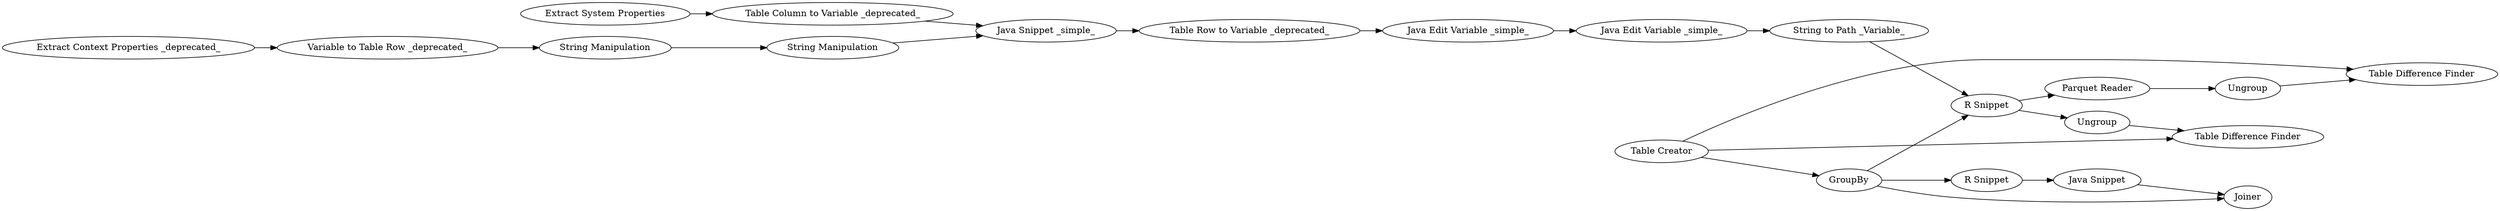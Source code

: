 digraph {
	"2828363564900988860_7" [label="Extract System Properties"]
	"2828363564900988860_52" [label="Variable to Table Row _deprecated_"]
	"-3859947493150868686_428" [label="Table Difference Finder"]
	"2828363564900988860_51" [label="Table Row to Variable _deprecated_"]
	"-3859947493150868686_81" [label="Java Edit Variable _simple_"]
	"-3859947493150868686_432" [label="Java Edit Variable _simple_"]
	"-3859947493150868686_337" [label="R Snippet"]
	"-3859947493150868686_434" [label="String to Path _Variable_"]
	"-3859947493150868686_343" [label=Joiner]
	"-3859947493150868686_425" [label="Java Snippet"]
	"-3859947493150868686_427" [label=Ungroup]
	"-3859947493150868686_435" [label=Ungroup]
	"2828363564900988860_53" [label="Table Column to Variable _deprecated_"]
	"2828363564900988860_48" [label="String Manipulation"]
	"-3859947493150868686_433" [label="Parquet Reader"]
	"2828363564900988860_46" [label="Java Snippet _simple_"]
	"2828363564900988860_47" [label="String Manipulation"]
	"-3859947493150868686_1" [label="Table Creator"]
	"-3859947493150868686_2" [label=GroupBy]
	"-3859947493150868686_426" [label="R Snippet"]
	"-3859947493150868686_436" [label="Table Difference Finder"]
	"2828363564900988860_3" [label="Extract Context Properties _deprecated_"]
	"-3859947493150868686_425" -> "-3859947493150868686_343"
	"2828363564900988860_47" -> "2828363564900988860_46"
	"-3859947493150868686_1" -> "-3859947493150868686_428"
	"2828363564900988860_46" -> "2828363564900988860_51"
	"2828363564900988860_51" -> "-3859947493150868686_81"
	"-3859947493150868686_2" -> "-3859947493150868686_343"
	"-3859947493150868686_337" -> "-3859947493150868686_425"
	"2828363564900988860_3" -> "2828363564900988860_52"
	"2828363564900988860_48" -> "2828363564900988860_47"
	"-3859947493150868686_427" -> "-3859947493150868686_428"
	"-3859947493150868686_433" -> "-3859947493150868686_435"
	"-3859947493150868686_432" -> "-3859947493150868686_434"
	"-3859947493150868686_434" -> "-3859947493150868686_426"
	"2828363564900988860_53" -> "2828363564900988860_46"
	"-3859947493150868686_1" -> "-3859947493150868686_2"
	"2828363564900988860_52" -> "2828363564900988860_48"
	"-3859947493150868686_1" -> "-3859947493150868686_436"
	"-3859947493150868686_426" -> "-3859947493150868686_433"
	"-3859947493150868686_435" -> "-3859947493150868686_436"
	"-3859947493150868686_2" -> "-3859947493150868686_426"
	"-3859947493150868686_81" -> "-3859947493150868686_432"
	"-3859947493150868686_2" -> "-3859947493150868686_337"
	"2828363564900988860_7" -> "2828363564900988860_53"
	"-3859947493150868686_426" -> "-3859947493150868686_427"
	rankdir=LR
}
